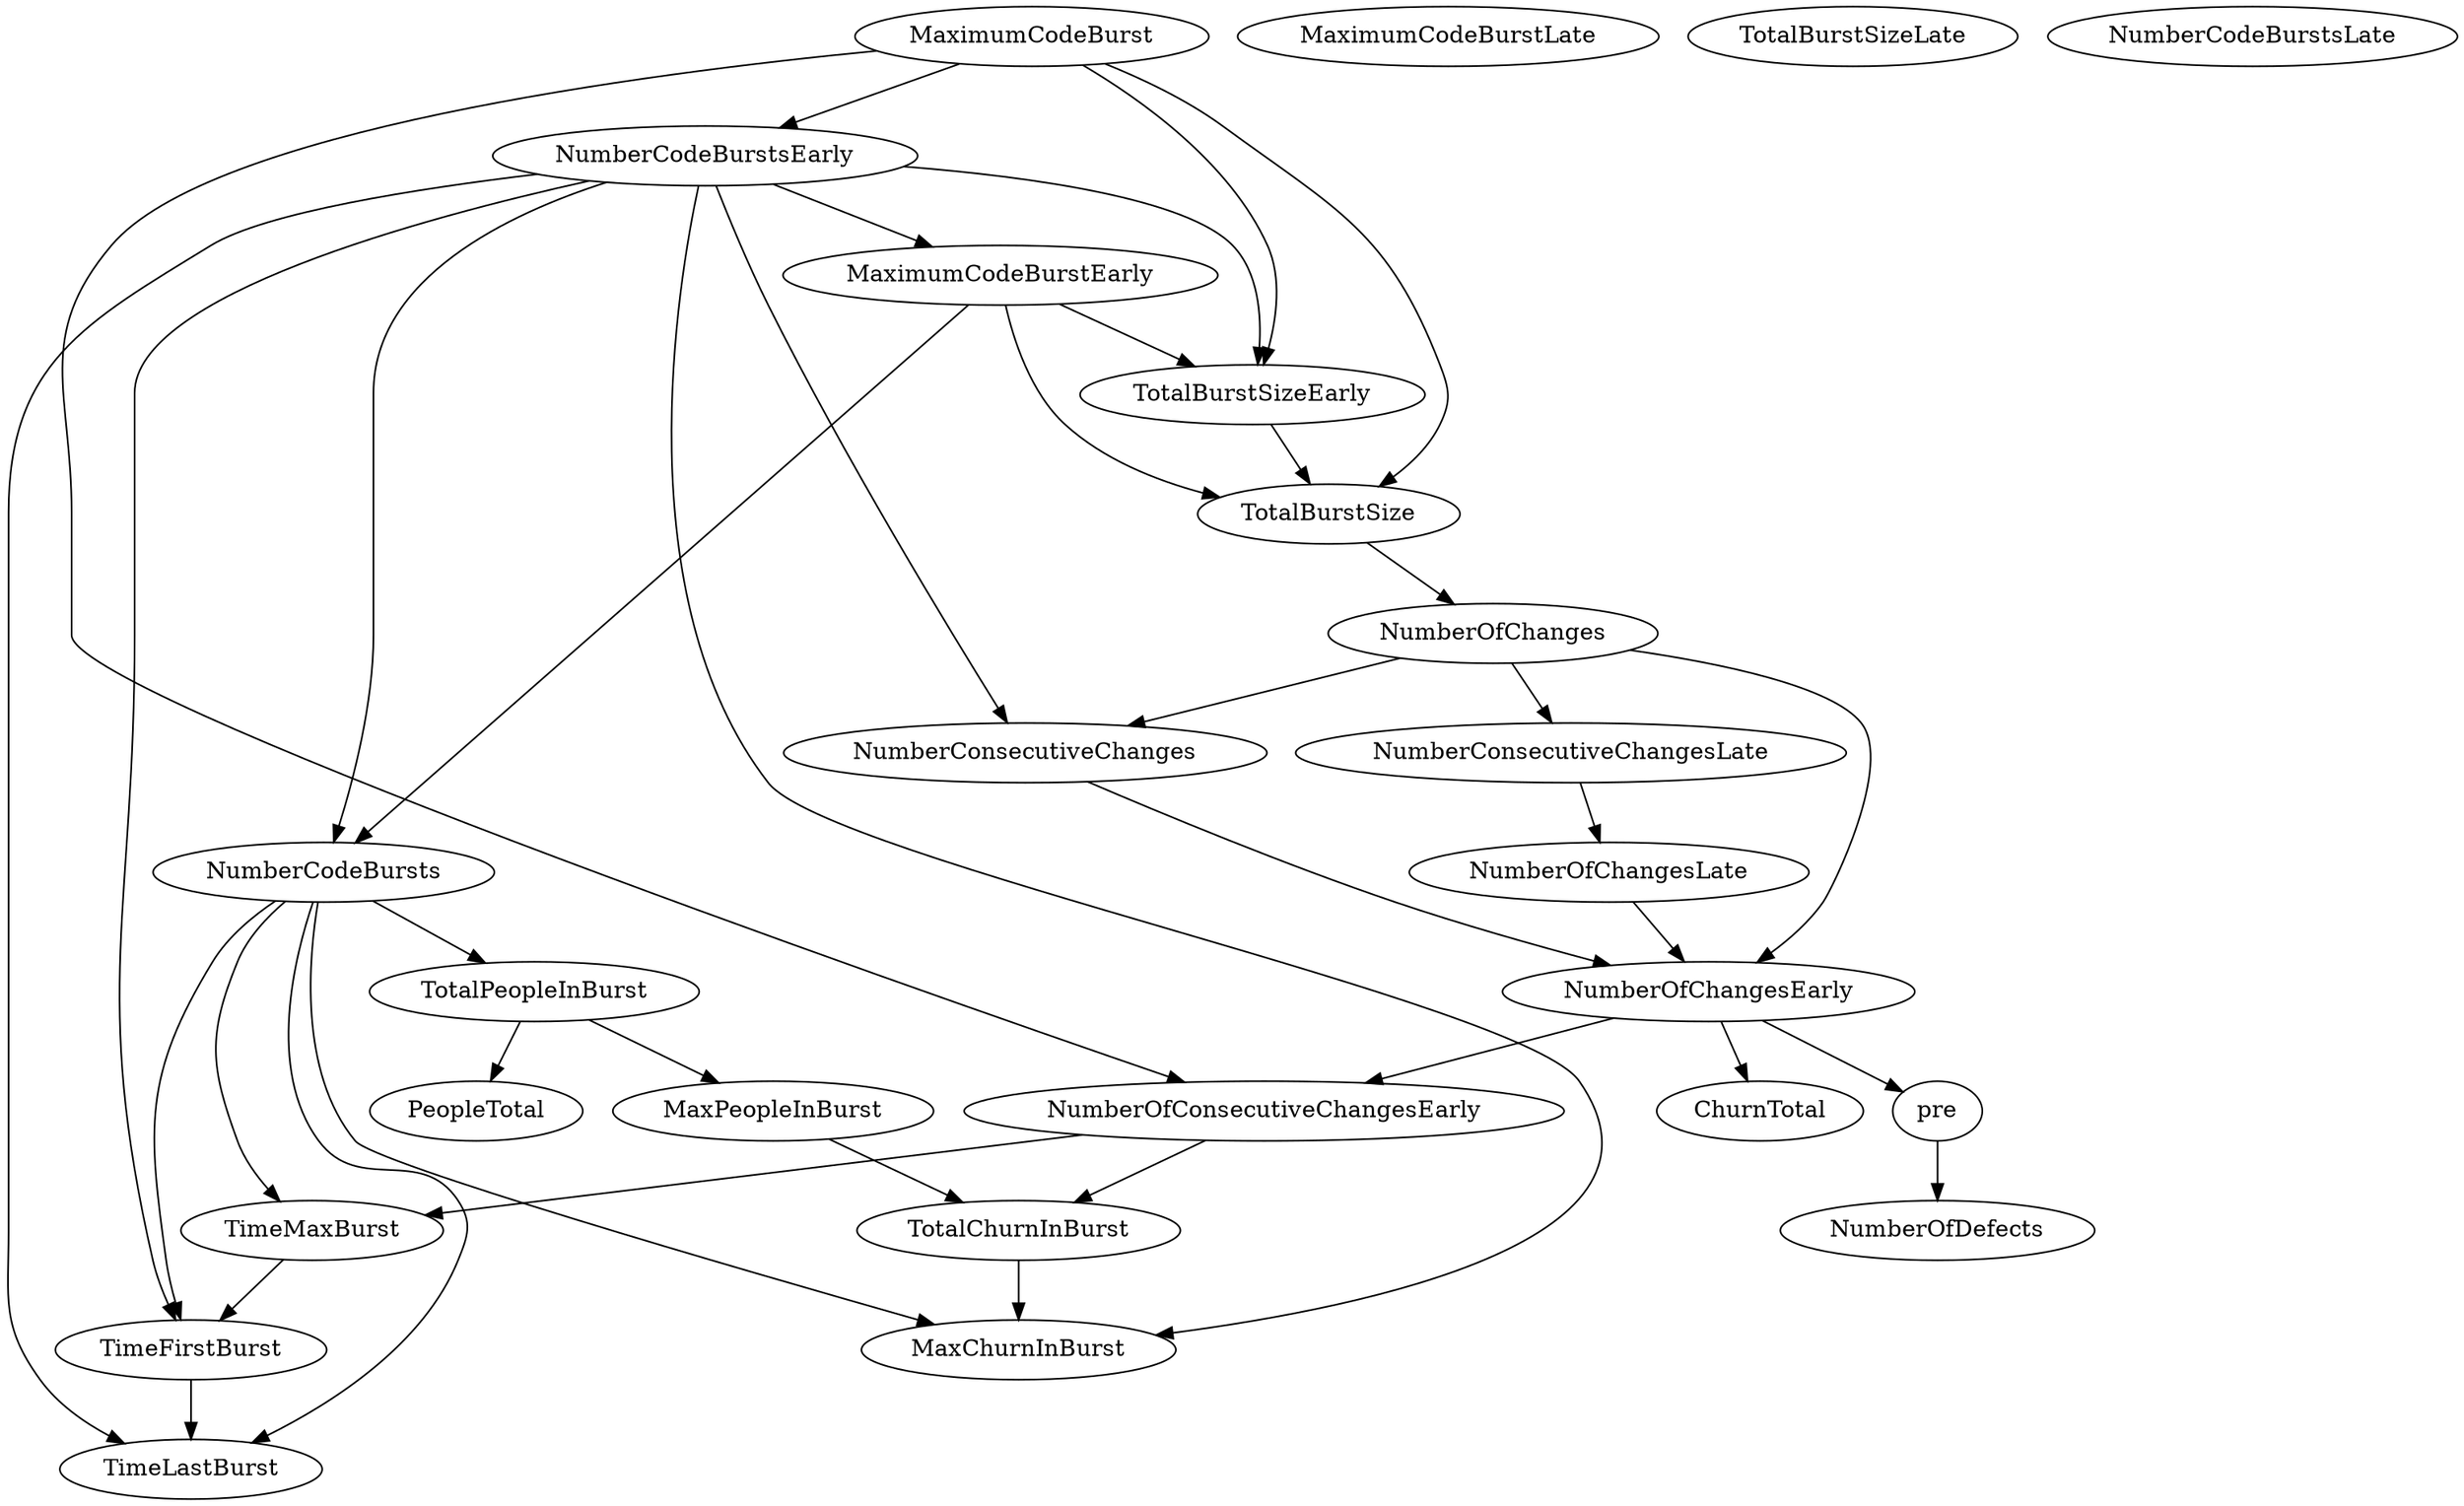 digraph {
   TotalPeopleInBurst;
   MaximumCodeBurstLate;
   NumberOfChanges;
   MaxPeopleInBurst;
   TotalBurstSizeLate;
   NumberCodeBurstsLate;
   NumberOfChangesLate;
   NumberOfChangesEarly;
   MaxChurnInBurst;
   MaximumCodeBurstEarly;
   NumberCodeBurstsEarly;
   TimeFirstBurst;
   TotalChurnInBurst;
   ChurnTotal;
   MaximumCodeBurst;
   NumberOfConsecutiveChangesEarly;
   NumberConsecutiveChangesLate;
   TotalBurstSizeEarly;
   TotalBurstSize;
   TimeMaxBurst;
   NumberConsecutiveChanges;
   TimeLastBurst;
   NumberCodeBursts;
   PeopleTotal;
   pre;
   NumberOfDefects;
   TotalPeopleInBurst -> MaxPeopleInBurst;
   TotalPeopleInBurst -> PeopleTotal;
   NumberOfChanges -> NumberOfChangesEarly;
   NumberOfChanges -> NumberConsecutiveChangesLate;
   NumberOfChanges -> NumberConsecutiveChanges;
   MaxPeopleInBurst -> TotalChurnInBurst;
   NumberOfChangesLate -> NumberOfChangesEarly;
   NumberOfChangesEarly -> ChurnTotal;
   NumberOfChangesEarly -> NumberOfConsecutiveChangesEarly;
   NumberOfChangesEarly -> pre;
   MaximumCodeBurstEarly -> TotalBurstSizeEarly;
   MaximumCodeBurstEarly -> TotalBurstSize;
   MaximumCodeBurstEarly -> NumberCodeBursts;
   NumberCodeBurstsEarly -> MaxChurnInBurst;
   NumberCodeBurstsEarly -> MaximumCodeBurstEarly;
   NumberCodeBurstsEarly -> TimeFirstBurst;
   NumberCodeBurstsEarly -> TotalBurstSizeEarly;
   NumberCodeBurstsEarly -> NumberConsecutiveChanges;
   NumberCodeBurstsEarly -> TimeLastBurst;
   NumberCodeBurstsEarly -> NumberCodeBursts;
   TimeFirstBurst -> TimeLastBurst;
   TotalChurnInBurst -> MaxChurnInBurst;
   MaximumCodeBurst -> NumberCodeBurstsEarly;
   MaximumCodeBurst -> NumberOfConsecutiveChangesEarly;
   MaximumCodeBurst -> TotalBurstSizeEarly;
   MaximumCodeBurst -> TotalBurstSize;
   NumberOfConsecutiveChangesEarly -> TotalChurnInBurst;
   NumberOfConsecutiveChangesEarly -> TimeMaxBurst;
   NumberConsecutiveChangesLate -> NumberOfChangesLate;
   TotalBurstSizeEarly -> TotalBurstSize;
   TotalBurstSize -> NumberOfChanges;
   TimeMaxBurst -> TimeFirstBurst;
   NumberConsecutiveChanges -> NumberOfChangesEarly;
   NumberCodeBursts -> TotalPeopleInBurst;
   NumberCodeBursts -> MaxChurnInBurst;
   NumberCodeBursts -> TimeFirstBurst;
   NumberCodeBursts -> TimeMaxBurst;
   NumberCodeBursts -> TimeLastBurst;
   pre -> NumberOfDefects;
}
